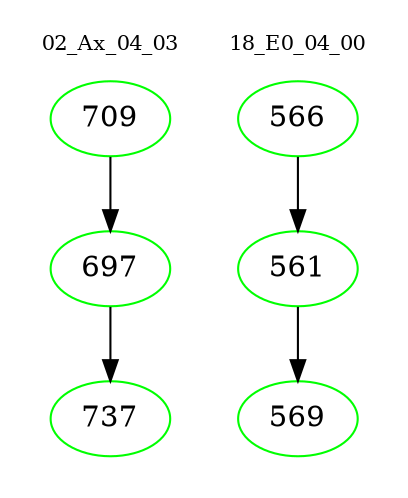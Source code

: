 digraph{
subgraph cluster_0 {
color = white
label = "02_Ax_04_03";
fontsize=10;
T0_709 [label="709", color="green"]
T0_709 -> T0_697 [color="black"]
T0_697 [label="697", color="green"]
T0_697 -> T0_737 [color="black"]
T0_737 [label="737", color="green"]
}
subgraph cluster_1 {
color = white
label = "18_E0_04_00";
fontsize=10;
T1_566 [label="566", color="green"]
T1_566 -> T1_561 [color="black"]
T1_561 [label="561", color="green"]
T1_561 -> T1_569 [color="black"]
T1_569 [label="569", color="green"]
}
}
